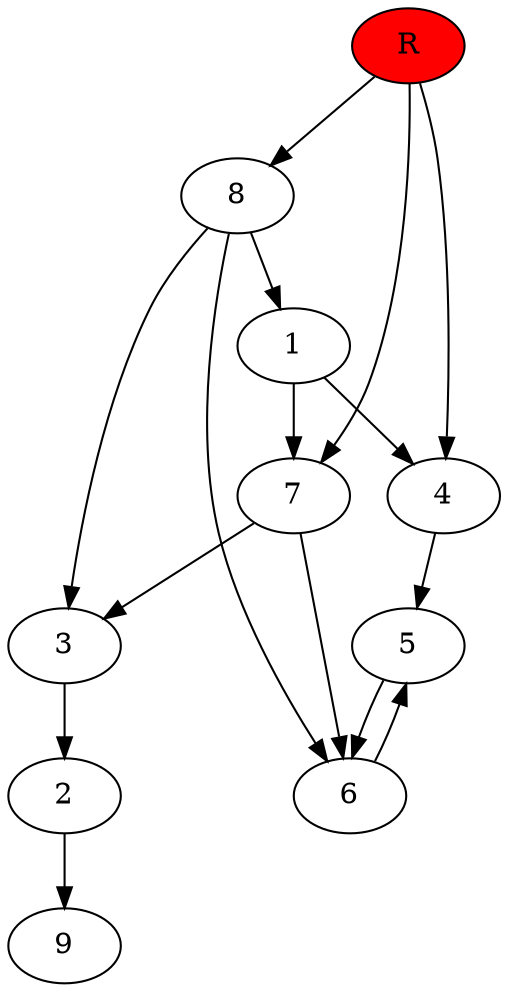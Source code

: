 digraph prb17593 {
	1
	2
	3
	4
	5
	6
	7
	8
	R [fillcolor="#ff0000" style=filled]
	1 -> 4
	1 -> 7
	2 -> 9
	3 -> 2
	4 -> 5
	5 -> 6
	6 -> 5
	7 -> 3
	7 -> 6
	8 -> 1
	8 -> 3
	8 -> 6
	R -> 4
	R -> 7
	R -> 8
}
